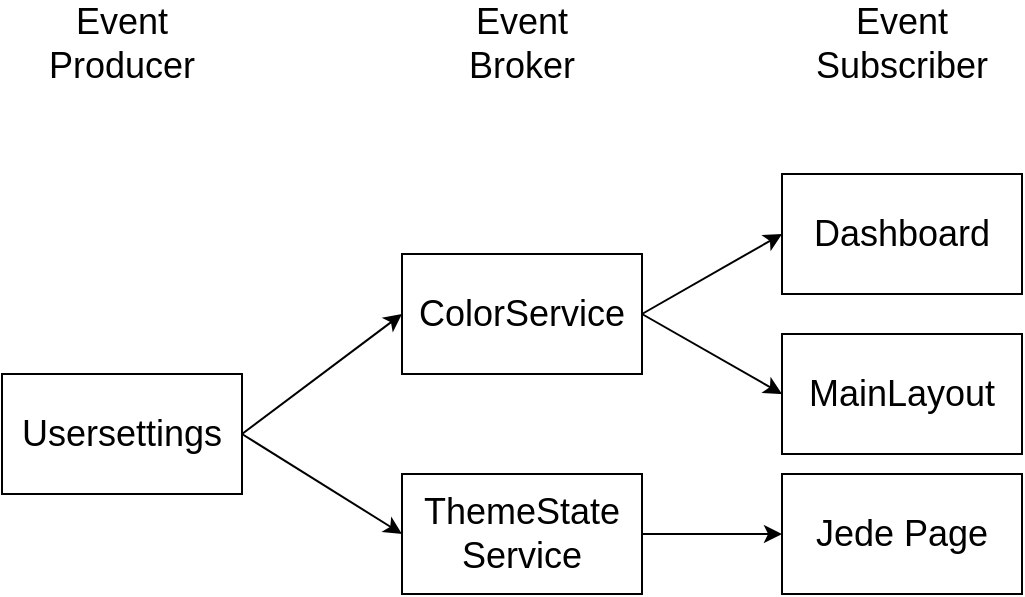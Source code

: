 <mxfile version="20.8.16" type="device"><diagram name="Seite-1" id="ekGTBw2-70rgMzNjwyvb"><mxGraphModel dx="1050" dy="643" grid="1" gridSize="10" guides="1" tooltips="1" connect="1" arrows="1" fold="1" page="1" pageScale="1" pageWidth="827" pageHeight="1169" math="0" shadow="0"><root><mxCell id="0"/><mxCell id="1" parent="0"/><mxCell id="B9nqWT8OdPuQh3zJy6Gt-1" value="&lt;font style=&quot;font-size: 18px;&quot;&gt;Usersettings&lt;/font&gt;" style="rounded=0;whiteSpace=wrap;html=1;" vertex="1" parent="1"><mxGeometry x="220" y="320" width="120" height="60" as="geometry"/></mxCell><mxCell id="B9nqWT8OdPuQh3zJy6Gt-2" value="Event&lt;br&gt;Producer" style="text;html=1;strokeColor=none;fillColor=none;align=center;verticalAlign=middle;whiteSpace=wrap;rounded=0;fontSize=18;" vertex="1" parent="1"><mxGeometry x="250" y="140" width="60" height="30" as="geometry"/></mxCell><mxCell id="B9nqWT8OdPuQh3zJy6Gt-3" value="&lt;font style=&quot;font-size: 18px;&quot;&gt;ColorService&lt;/font&gt;" style="rounded=0;whiteSpace=wrap;html=1;" vertex="1" parent="1"><mxGeometry x="420" y="260" width="120" height="60" as="geometry"/></mxCell><mxCell id="B9nqWT8OdPuQh3zJy6Gt-4" value="Event&lt;br&gt;Broker" style="text;html=1;strokeColor=none;fillColor=none;align=center;verticalAlign=middle;whiteSpace=wrap;rounded=0;fontSize=18;" vertex="1" parent="1"><mxGeometry x="450" y="140" width="60" height="30" as="geometry"/></mxCell><mxCell id="B9nqWT8OdPuQh3zJy6Gt-12" style="edgeStyle=orthogonalEdgeStyle;rounded=0;orthogonalLoop=1;jettySize=auto;html=1;entryX=0;entryY=0.5;entryDx=0;entryDy=0;fontSize=18;" edge="1" parent="1" source="B9nqWT8OdPuQh3zJy6Gt-5" target="B9nqWT8OdPuQh3zJy6Gt-11"><mxGeometry relative="1" as="geometry"/></mxCell><mxCell id="B9nqWT8OdPuQh3zJy6Gt-5" value="&lt;font style=&quot;font-size: 18px;&quot;&gt;ThemeState&lt;br&gt;Service&lt;/font&gt;" style="rounded=0;whiteSpace=wrap;html=1;" vertex="1" parent="1"><mxGeometry x="420" y="370" width="120" height="60" as="geometry"/></mxCell><mxCell id="B9nqWT8OdPuQh3zJy6Gt-10" value="&lt;font style=&quot;font-size: 18px;&quot;&gt;MainLayout&lt;/font&gt;" style="rounded=0;whiteSpace=wrap;html=1;" vertex="1" parent="1"><mxGeometry x="610" y="300" width="120" height="60" as="geometry"/></mxCell><mxCell id="B9nqWT8OdPuQh3zJy6Gt-11" value="&lt;span style=&quot;font-size: 18px;&quot;&gt;Jede Page&lt;/span&gt;" style="rounded=0;whiteSpace=wrap;html=1;" vertex="1" parent="1"><mxGeometry x="610" y="370" width="120" height="60" as="geometry"/></mxCell><mxCell id="B9nqWT8OdPuQh3zJy6Gt-13" value="&lt;font style=&quot;font-size: 18px;&quot;&gt;Dashboard&lt;/font&gt;" style="rounded=0;whiteSpace=wrap;html=1;" vertex="1" parent="1"><mxGeometry x="610" y="220" width="120" height="60" as="geometry"/></mxCell><mxCell id="B9nqWT8OdPuQh3zJy6Gt-14" value="" style="endArrow=classic;html=1;rounded=0;fontSize=18;entryX=0;entryY=0.5;entryDx=0;entryDy=0;exitX=1;exitY=0.5;exitDx=0;exitDy=0;" edge="1" parent="1"><mxGeometry width="50" height="50" relative="1" as="geometry"><mxPoint x="340" y="350.0" as="sourcePoint"/><mxPoint x="420" y="290.0" as="targetPoint"/></mxGeometry></mxCell><mxCell id="B9nqWT8OdPuQh3zJy6Gt-15" value="" style="endArrow=classic;html=1;rounded=0;fontSize=18;entryX=0;entryY=0.5;entryDx=0;entryDy=0;exitX=1;exitY=0.5;exitDx=0;exitDy=0;" edge="1" parent="1"><mxGeometry width="50" height="50" relative="1" as="geometry"><mxPoint x="340" y="350.0" as="sourcePoint"/><mxPoint x="420" y="400" as="targetPoint"/></mxGeometry></mxCell><mxCell id="B9nqWT8OdPuQh3zJy6Gt-16" value="" style="endArrow=classic;html=1;rounded=0;fontSize=18;entryX=0;entryY=0.5;entryDx=0;entryDy=0;exitX=1;exitY=0.5;exitDx=0;exitDy=0;" edge="1" parent="1" target="B9nqWT8OdPuQh3zJy6Gt-13"><mxGeometry width="50" height="50" relative="1" as="geometry"><mxPoint x="540" y="290.0" as="sourcePoint"/><mxPoint x="620" y="230.0" as="targetPoint"/></mxGeometry></mxCell><mxCell id="B9nqWT8OdPuQh3zJy6Gt-17" value="" style="endArrow=classic;html=1;rounded=0;fontSize=18;entryX=0;entryY=0.5;entryDx=0;entryDy=0;exitX=1;exitY=0.5;exitDx=0;exitDy=0;" edge="1" parent="1" target="B9nqWT8OdPuQh3zJy6Gt-10"><mxGeometry width="50" height="50" relative="1" as="geometry"><mxPoint x="540" y="290.0" as="sourcePoint"/><mxPoint x="620" y="340" as="targetPoint"/></mxGeometry></mxCell><mxCell id="B9nqWT8OdPuQh3zJy6Gt-18" value="Event Subscriber" style="text;html=1;strokeColor=none;fillColor=none;align=center;verticalAlign=middle;whiteSpace=wrap;rounded=0;fontSize=18;" vertex="1" parent="1"><mxGeometry x="640" y="140" width="60" height="30" as="geometry"/></mxCell></root></mxGraphModel></diagram></mxfile>
